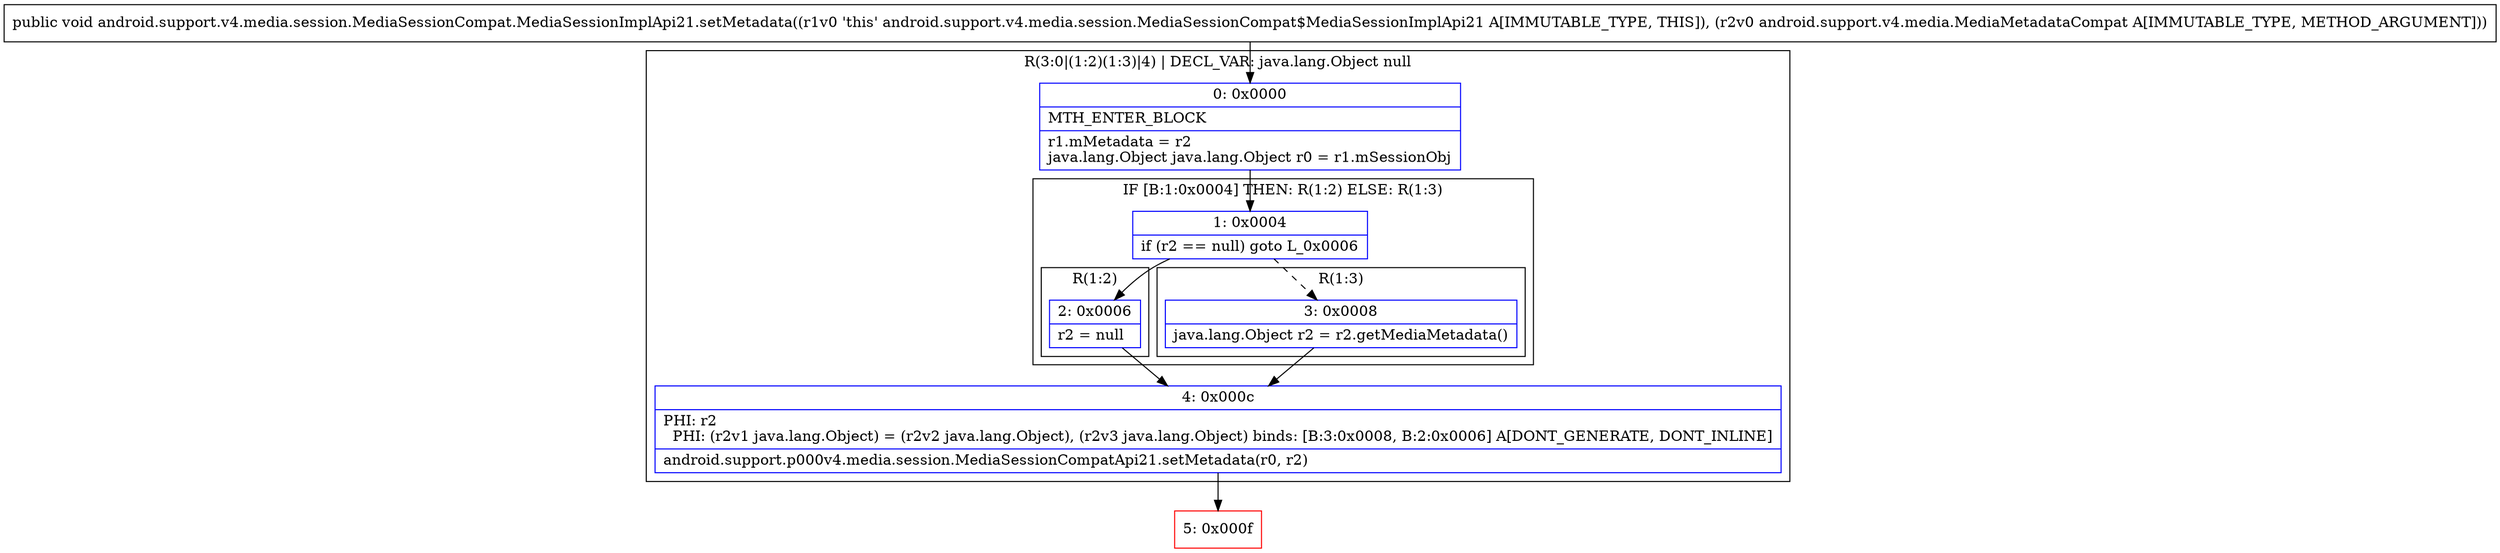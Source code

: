 digraph "CFG forandroid.support.v4.media.session.MediaSessionCompat.MediaSessionImplApi21.setMetadata(Landroid\/support\/v4\/media\/MediaMetadataCompat;)V" {
subgraph cluster_Region_1434846026 {
label = "R(3:0|(1:2)(1:3)|4) | DECL_VAR: java.lang.Object null\l";
node [shape=record,color=blue];
Node_0 [shape=record,label="{0\:\ 0x0000|MTH_ENTER_BLOCK\l|r1.mMetadata = r2\ljava.lang.Object java.lang.Object r0 = r1.mSessionObj\l}"];
subgraph cluster_IfRegion_1443160012 {
label = "IF [B:1:0x0004] THEN: R(1:2) ELSE: R(1:3)";
node [shape=record,color=blue];
Node_1 [shape=record,label="{1\:\ 0x0004|if (r2 == null) goto L_0x0006\l}"];
subgraph cluster_Region_1368986458 {
label = "R(1:2)";
node [shape=record,color=blue];
Node_2 [shape=record,label="{2\:\ 0x0006|r2 = null\l}"];
}
subgraph cluster_Region_398662084 {
label = "R(1:3)";
node [shape=record,color=blue];
Node_3 [shape=record,label="{3\:\ 0x0008|java.lang.Object r2 = r2.getMediaMetadata()\l}"];
}
}
Node_4 [shape=record,label="{4\:\ 0x000c|PHI: r2 \l  PHI: (r2v1 java.lang.Object) = (r2v2 java.lang.Object), (r2v3 java.lang.Object) binds: [B:3:0x0008, B:2:0x0006] A[DONT_GENERATE, DONT_INLINE]\l|android.support.p000v4.media.session.MediaSessionCompatApi21.setMetadata(r0, r2)\l}"];
}
Node_5 [shape=record,color=red,label="{5\:\ 0x000f}"];
MethodNode[shape=record,label="{public void android.support.v4.media.session.MediaSessionCompat.MediaSessionImplApi21.setMetadata((r1v0 'this' android.support.v4.media.session.MediaSessionCompat$MediaSessionImplApi21 A[IMMUTABLE_TYPE, THIS]), (r2v0 android.support.v4.media.MediaMetadataCompat A[IMMUTABLE_TYPE, METHOD_ARGUMENT])) }"];
MethodNode -> Node_0;
Node_0 -> Node_1;
Node_1 -> Node_2;
Node_1 -> Node_3[style=dashed];
Node_2 -> Node_4;
Node_3 -> Node_4;
Node_4 -> Node_5;
}

